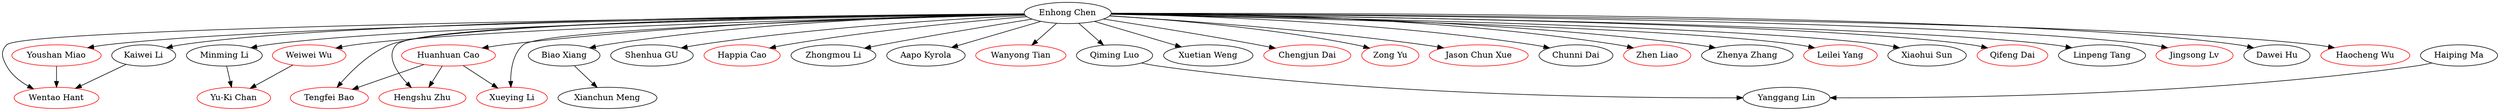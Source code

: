 strict digraph G{
"Enhong Chen" -> "Dawei Hu"
"Enhong Chen" -> "Qiming Luo"
"Enhong Chen" -> "Haocheng Wu"
"Enhong Chen" -> "Youshan Miao"
"Enhong Chen" -> "Weiwei Wu"
"Enhong Chen" -> "Wentao Hant"
"Enhong Chen" -> "Huanhuan Cao"
"Enhong Chen" -> "Shenhua GU"
"Enhong Chen" -> "Kaiwei Li"
"Haiping Ma" -> "Yanggang Lin"
"Enhong Chen" -> "Happia Cao"
"Enhong Chen" -> "Zhongmou Li"
"Kaiwei Li" -> "Wentao Hant"
"Enhong Chen" -> "Aapo Kyrola"
"Enhong Chen" -> "Wanyong Tian"
"Weiwei Wu" -> "Yu-Ki Chan"
"Huanhuan Cao" -> "Tengfei Bao"
"Qiming Luo" -> "Yanggang Lin"
"Enhong Chen" -> "Biao Xiang"
"Enhong Chen" -> "Xuetian Weng"
"Biao Xiang" -> "Xianchun Meng"
"Minming Li" -> "Yu-Ki Chan"
"Enhong Chen" -> "Tengfei Bao"
"Enhong Chen" -> "Hengshu Zhu"
"Enhong Chen" -> "Xueying Li"
"Huanhuan Cao" -> "Hengshu Zhu"
"Enhong Chen" -> "Chengjun Dai"
"Youshan Miao" -> "Wentao Hant"
"Enhong Chen" -> "Zong Yu"
"Enhong Chen" -> "Jason Chun Xue"
"Enhong Chen" -> "Minming Li"
"Enhong Chen" -> "Chunni Dai"
"Enhong Chen" -> "Zhen Liao"
"Enhong Chen" -> "Zhenya Zhang"
"Enhong Chen" -> "Leilei Yang"
"Enhong Chen" -> "Xiaohui Sun"
"Enhong Chen" -> "Qifeng Dai"
"Enhong Chen" -> "Linpeng Tang"
"Huanhuan Cao" -> "Xueying Li"
"Enhong Chen" -> "Jingsong Lv"
"Happia Cao" [color = red]"Zong Yu" [color = red]"Weiwei Wu" [color = red]"Jason Chun Xue" [color = red]"Tengfei Bao" [color = red]"Xueying Li" [color = red]"Haocheng Wu" [color = red]"Wentao Hant" [color = red]"Wanyong Tian" [color = red]"Hengshu Zhu" [color = red]"Jingsong Lv" [color = red]"Yu-Ki Chan" [color = red]"Huanhuan Cao" [color = red]"Leilei Yang" [color = red]"Qifeng Dai" [color = red]"Youshan Miao" [color = red]"Chengjun Dai" [color = red]"Zhen Liao" [color = red]}